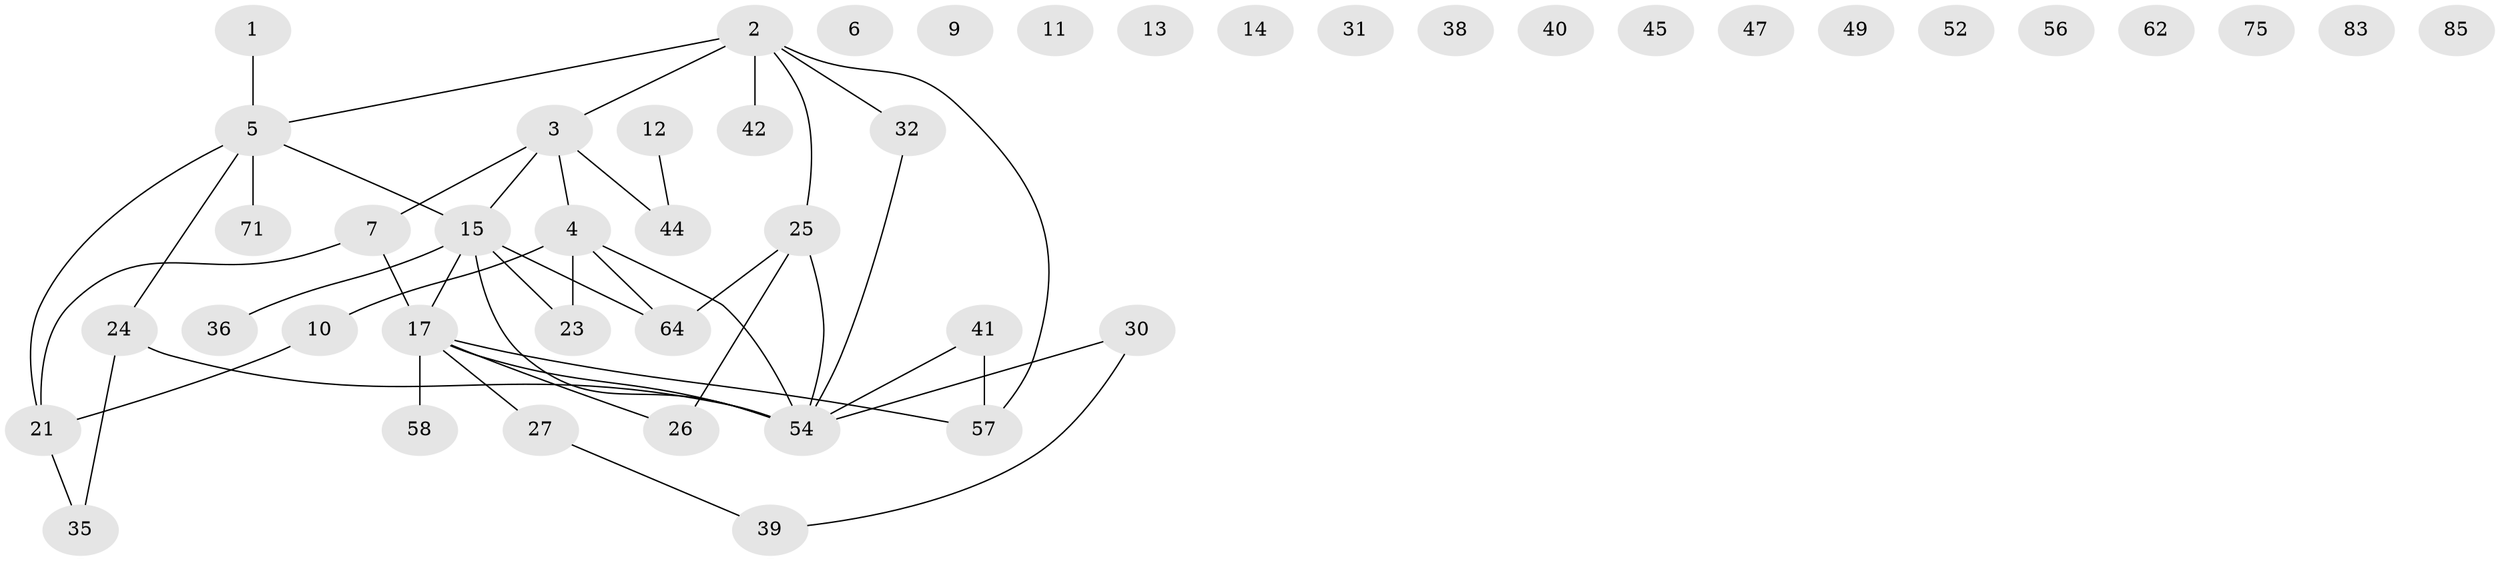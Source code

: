 // original degree distribution, {2: 0.3516483516483517, 5: 0.06593406593406594, 3: 0.1978021978021978, 0: 0.18681318681318682, 1: 0.13186813186813187, 4: 0.06593406593406594}
// Generated by graph-tools (version 1.1) at 2025/13/03/09/25 04:13:12]
// undirected, 46 vertices, 45 edges
graph export_dot {
graph [start="1"]
  node [color=gray90,style=filled];
  1 [super="+70+19"];
  2 [super="+69+84+8+16+33"];
  3 [super="+81+63"];
  4 [super="+89+28+66"];
  5 [super="+29+68"];
  6;
  7 [super="+87"];
  9;
  10 [super="+77"];
  11;
  12 [super="+67"];
  13;
  14;
  15 [super="+79+80+18"];
  17 [super="+37+20"];
  21 [super="+22+88+55"];
  23 [super="+65+43"];
  24 [super="+72"];
  25;
  26 [super="+48"];
  27;
  30 [super="+34"];
  31;
  32;
  35;
  36;
  38;
  39 [super="+50"];
  40;
  41 [super="+59"];
  42;
  44;
  45;
  47;
  49;
  52;
  54 [super="+73"];
  56;
  57 [super="+61"];
  58;
  62;
  64 [super="+82+91"];
  71;
  75;
  83;
  85;
  1 -- 5;
  2 -- 32;
  2 -- 25;
  2 -- 3 [weight=2];
  2 -- 5;
  2 -- 42;
  2 -- 57;
  3 -- 7;
  3 -- 4;
  3 -- 44;
  3 -- 15;
  4 -- 23;
  4 -- 10;
  4 -- 54;
  4 -- 64;
  5 -- 71;
  5 -- 24;
  5 -- 21;
  5 -- 15;
  7 -- 21;
  7 -- 17;
  10 -- 21;
  12 -- 44;
  15 -- 64;
  15 -- 17;
  15 -- 54;
  15 -- 36;
  15 -- 23;
  17 -- 58;
  17 -- 57;
  17 -- 54;
  17 -- 27;
  17 -- 26;
  21 -- 35;
  24 -- 35;
  24 -- 54 [weight=2];
  25 -- 64;
  25 -- 54;
  25 -- 26;
  27 -- 39;
  30 -- 39;
  30 -- 54;
  32 -- 54;
  41 -- 54;
  41 -- 57;
}
